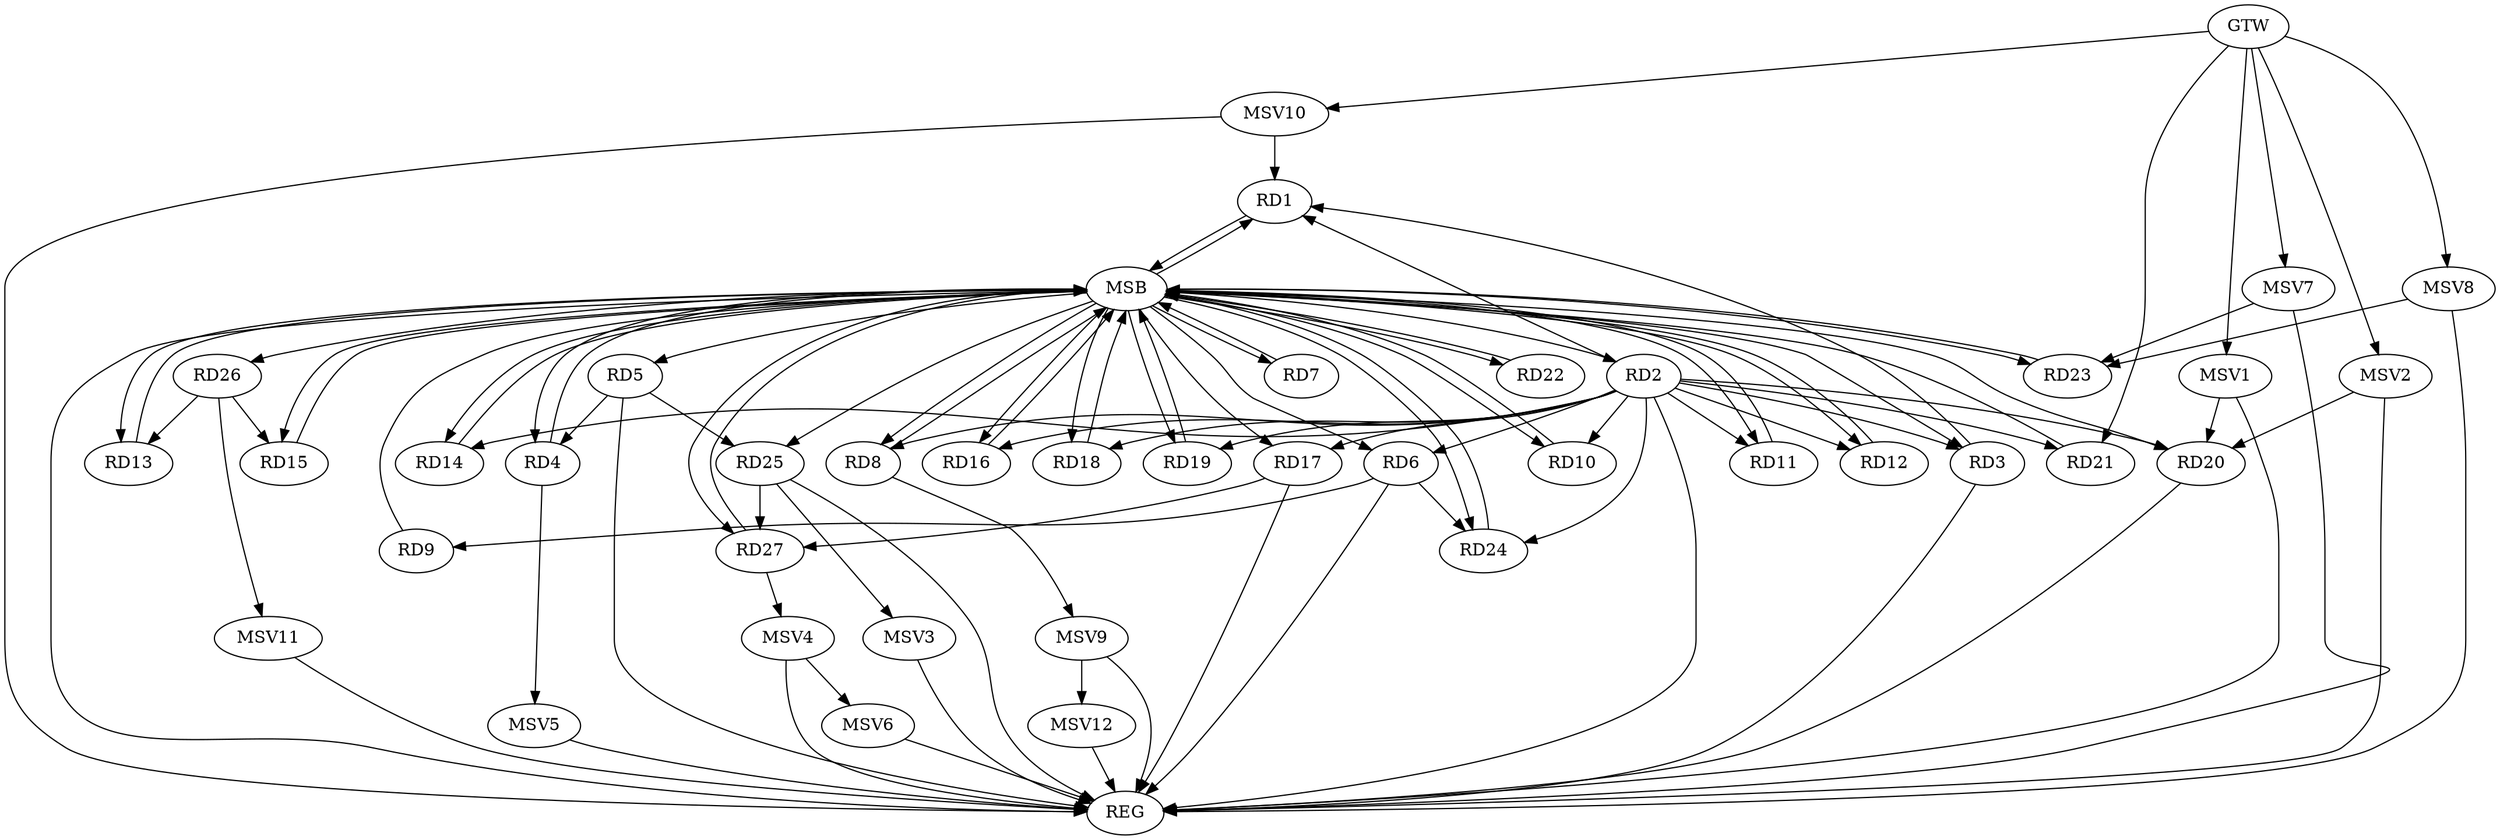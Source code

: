 strict digraph G {
  RD1 [ label="RD1" ];
  RD2 [ label="RD2" ];
  RD3 [ label="RD3" ];
  RD4 [ label="RD4" ];
  RD5 [ label="RD5" ];
  RD6 [ label="RD6" ];
  RD7 [ label="RD7" ];
  RD8 [ label="RD8" ];
  RD9 [ label="RD9" ];
  RD10 [ label="RD10" ];
  RD11 [ label="RD11" ];
  RD12 [ label="RD12" ];
  RD13 [ label="RD13" ];
  RD14 [ label="RD14" ];
  RD15 [ label="RD15" ];
  RD16 [ label="RD16" ];
  RD17 [ label="RD17" ];
  RD18 [ label="RD18" ];
  RD19 [ label="RD19" ];
  RD20 [ label="RD20" ];
  RD21 [ label="RD21" ];
  RD22 [ label="RD22" ];
  RD23 [ label="RD23" ];
  RD24 [ label="RD24" ];
  RD25 [ label="RD25" ];
  RD26 [ label="RD26" ];
  RD27 [ label="RD27" ];
  GTW [ label="GTW" ];
  REG [ label="REG" ];
  MSB [ label="MSB" ];
  MSV1 [ label="MSV1" ];
  MSV2 [ label="MSV2" ];
  MSV3 [ label="MSV3" ];
  MSV4 [ label="MSV4" ];
  MSV5 [ label="MSV5" ];
  MSV6 [ label="MSV6" ];
  MSV7 [ label="MSV7" ];
  MSV8 [ label="MSV8" ];
  MSV9 [ label="MSV9" ];
  MSV10 [ label="MSV10" ];
  MSV11 [ label="MSV11" ];
  MSV12 [ label="MSV12" ];
  RD3 -> RD1;
  RD2 -> RD14;
  RD2 -> RD17;
  RD2 -> RD19;
  RD2 -> RD24;
  RD5 -> RD4;
  RD5 -> RD25;
  RD6 -> RD9;
  RD6 -> RD24;
  RD26 -> RD13;
  RD26 -> RD15;
  RD17 -> RD27;
  RD25 -> RD27;
  GTW -> RD21;
  RD2 -> REG;
  RD3 -> REG;
  RD5 -> REG;
  RD6 -> REG;
  RD17 -> REG;
  RD20 -> REG;
  RD25 -> REG;
  RD1 -> MSB;
  MSB -> RD14;
  MSB -> RD16;
  MSB -> REG;
  RD4 -> MSB;
  MSB -> RD5;
  MSB -> RD7;
  RD7 -> MSB;
  MSB -> RD6;
  MSB -> RD12;
  MSB -> RD17;
  MSB -> RD20;
  RD8 -> MSB;
  MSB -> RD13;
  RD9 -> MSB;
  MSB -> RD3;
  MSB -> RD11;
  MSB -> RD19;
  RD10 -> MSB;
  MSB -> RD18;
  MSB -> RD23;
  RD11 -> MSB;
  MSB -> RD2;
  MSB -> RD15;
  MSB -> RD27;
  RD12 -> MSB;
  RD13 -> MSB;
  MSB -> RD10;
  RD14 -> MSB;
  MSB -> RD24;
  RD15 -> MSB;
  RD16 -> MSB;
  MSB -> RD25;
  RD18 -> MSB;
  RD19 -> MSB;
  MSB -> RD26;
  RD21 -> MSB;
  MSB -> RD8;
  RD22 -> MSB;
  MSB -> RD4;
  RD23 -> MSB;
  MSB -> RD1;
  RD24 -> MSB;
  RD27 -> MSB;
  MSB -> RD22;
  RD2 -> RD20;
  RD2 -> RD18;
  RD2 -> RD10;
  RD2 -> RD11;
  RD2 -> RD12;
  RD2 -> RD21;
  RD2 -> RD1;
  RD2 -> RD8;
  RD2 -> RD3;
  RD2 -> RD16;
  RD2 -> RD6;
  MSV1 -> RD20;
  GTW -> MSV1;
  MSV1 -> REG;
  MSV2 -> RD20;
  GTW -> MSV2;
  MSV2 -> REG;
  RD25 -> MSV3;
  MSV3 -> REG;
  RD27 -> MSV4;
  MSV4 -> REG;
  RD4 -> MSV5;
  MSV5 -> REG;
  MSV4 -> MSV6;
  MSV6 -> REG;
  MSV7 -> RD23;
  GTW -> MSV7;
  MSV7 -> REG;
  MSV8 -> RD23;
  GTW -> MSV8;
  MSV8 -> REG;
  RD8 -> MSV9;
  MSV9 -> REG;
  MSV10 -> RD1;
  GTW -> MSV10;
  MSV10 -> REG;
  RD26 -> MSV11;
  MSV11 -> REG;
  MSV9 -> MSV12;
  MSV12 -> REG;
}
